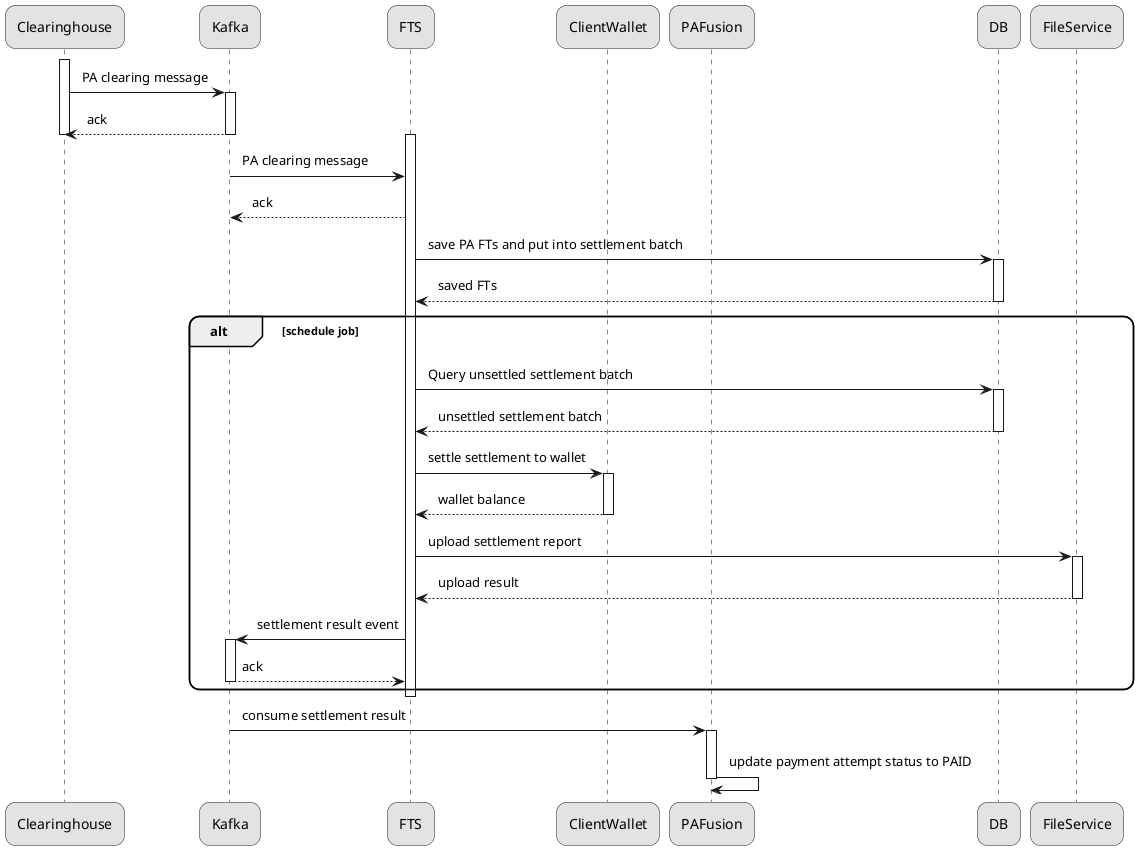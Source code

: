 @startuml

skinparam padding 5
skinparam roundcorner 20

skinparam monochrome true

autoactivate on

participant "Clearinghouse" as Clearinghouse
participant "Kafka" as Kafka
participant "FTS" as FTS
participant "ClientWallet" as ClientWallet
participant "PAFusion" as PAFusion

activate Clearinghouse
Clearinghouse -> Kafka: PA clearing message
return ack
deactivate Clearinghouse

activate FTS 
FTS <- Kafka--: PA clearing message
return ack
FTS -> DB: save PA FTs and put into settlement batch
return saved FTs 

alt schedule job
FTS -> DB: Query unsettled settlement batch
return unsettled settlement batch
FTS -> ClientWallet++: settle settlement to wallet
return wallet balance
FTS -> FileService: upload settlement report
return upload result 
FTS -> Kafka: settlement result event
return ack
end schedule job
deactivate FTS

Kafka -> PAFusion: consume settlement result 
PAFusion -> PAFusion--: update payment attempt status to PAID


@enduml